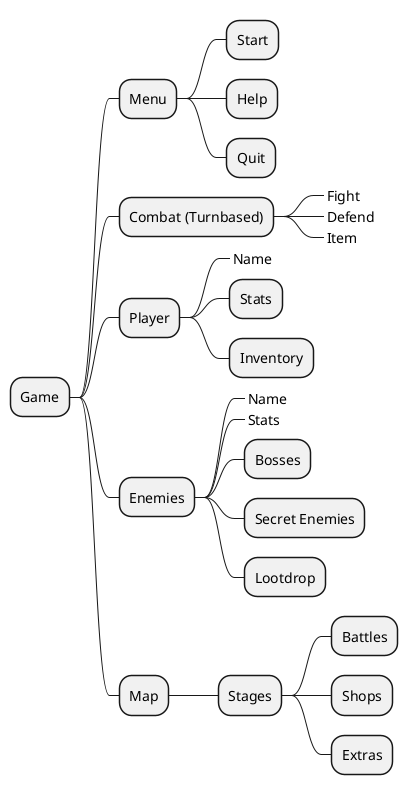 @startmindmap
* Game
    * Menu
        * Start
        * Help
        * Quit
    * Combat (Turnbased)
        *_ Fight
        *_ Defend
        *_ Item
    * Player
        *_ Name
        * Stats
        * Inventory
    * Enemies
        *_ Name
        *_ Stats
        * Bosses
        * Secret Enemies
        * Lootdrop
    * Map
        * Stages
            * Battles
            * Shops
            * Extras
@endmindmap
